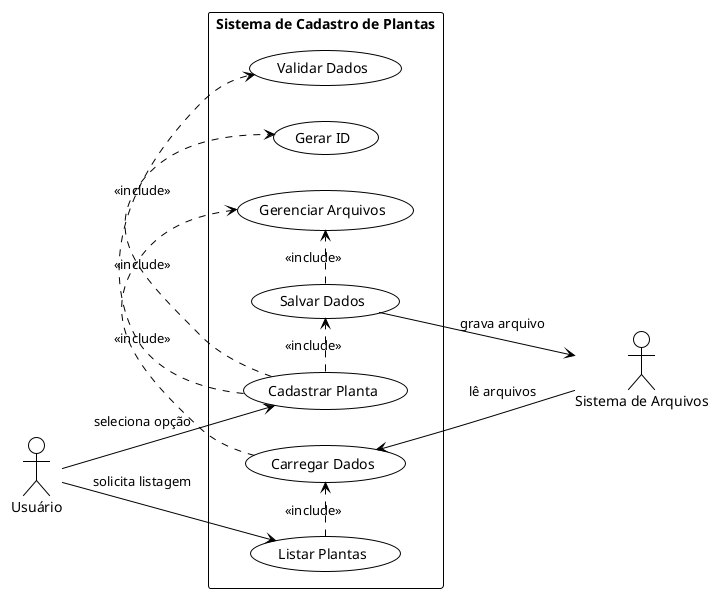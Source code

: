 @startuml Diagrama de Casos de Uso - Sistema de Cadastro de Plantas

!theme plain
left to right direction
skinparam packageStyle rect

' 1. Atores são definidos primeiro
actor "Usuário" as Usuario
actor "Sistema de Arquivos" as Arquivos

' 2. O sistema e seus componentes internos são definidos
rectangle "Sistema de Cadastro de Plantas" {
  usecase "Cadastrar Planta" as UC1
  usecase "Listar Plantas" as UC2
  usecase "Validar Dados" as UC5
  usecase "Gerar ID" as UC6
  usecase "Salvar Dados" as UC3
  usecase "Carregar Dados" as UC4
  usecase "Gerenciar Arquivos" as UC7
}

' 3. Relacionamentos internos do sistema (includes)
UC1 .> UC5 : <<include>>
UC1 .> UC6 : <<include>>
UC1 .> UC3 : <<include>>

UC2 .> UC4 : <<include>>

UC3 .> UC7 : <<include>>
UC4 .> UC7 : <<include>>


' 4. Relacionamentos externos (atores interagindo com o sistema)
'    As setas agora são direcionadas (-->) e possuem rótulos
Usuario --> UC1 : seleciona opção
Usuario --> UC2 : solicita listagem

UC3 --> Arquivos : grava arquivo
UC4 <-- Arquivos : lê arquivos

@enduml